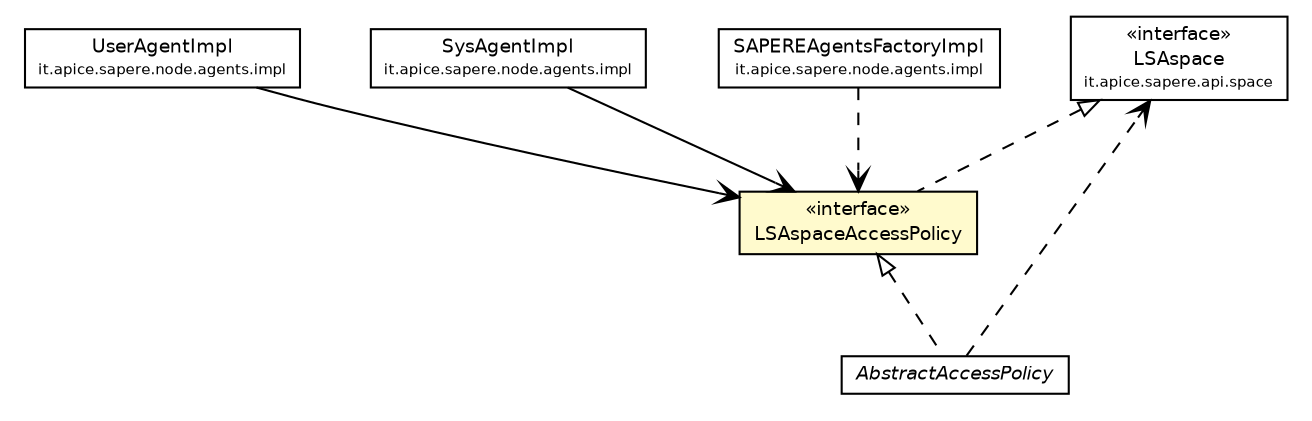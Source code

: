 #!/usr/local/bin/dot
#
# Class diagram 
# Generated by UmlGraph version 4.4 (http://www.spinellis.gr/sw/umlgraph)
#

digraph G {
	edge [fontname="Helvetica",fontsize=10,labelfontname="Helvetica",labelfontsize=10];
	node [fontname="Helvetica",fontsize=10,shape=plaintext];
	// it.apice.sapere.api.space.LSAspace
	c57578 [label=<<table border="0" cellborder="1" cellspacing="0" cellpadding="2" port="p" href="../../api/space/LSAspace.html">
		<tr><td><table border="0" cellspacing="0" cellpadding="1">
			<tr><td> &laquo;interface&raquo; </td></tr>
			<tr><td> LSAspace </td></tr>
			<tr><td><font point-size="7.0"> it.apice.sapere.api.space </font></td></tr>
		</table></td></tr>
		</table>>, fontname="Helvetica", fontcolor="black", fontsize=9.0];
	// it.apice.sapere.node.agents.LSAspaceAccessPolicy
	c57679 [label=<<table border="0" cellborder="1" cellspacing="0" cellpadding="2" port="p" bgcolor="lemonChiffon" href="./LSAspaceAccessPolicy.html">
		<tr><td><table border="0" cellspacing="0" cellpadding="1">
			<tr><td> &laquo;interface&raquo; </td></tr>
			<tr><td> LSAspaceAccessPolicy </td></tr>
		</table></td></tr>
		</table>>, fontname="Helvetica", fontcolor="black", fontsize=9.0];
	// it.apice.sapere.node.agents.AbstractAccessPolicy
	c57681 [label=<<table border="0" cellborder="1" cellspacing="0" cellpadding="2" port="p" href="./AbstractAccessPolicy.html">
		<tr><td><table border="0" cellspacing="0" cellpadding="1">
			<tr><td><font face="Helvetica-Oblique"> AbstractAccessPolicy </font></td></tr>
		</table></td></tr>
		</table>>, fontname="Helvetica", fontcolor="black", fontsize=9.0];
	// it.apice.sapere.node.agents.impl.UserAgentImpl
	c57682 [label=<<table border="0" cellborder="1" cellspacing="0" cellpadding="2" port="p" href="./impl/UserAgentImpl.html">
		<tr><td><table border="0" cellspacing="0" cellpadding="1">
			<tr><td> UserAgentImpl </td></tr>
			<tr><td><font point-size="7.0"> it.apice.sapere.node.agents.impl </font></td></tr>
		</table></td></tr>
		</table>>, fontname="Helvetica", fontcolor="black", fontsize=9.0];
	// it.apice.sapere.node.agents.impl.SysAgentImpl
	c57683 [label=<<table border="0" cellborder="1" cellspacing="0" cellpadding="2" port="p" href="./impl/SysAgentImpl.html">
		<tr><td><table border="0" cellspacing="0" cellpadding="1">
			<tr><td> SysAgentImpl </td></tr>
			<tr><td><font point-size="7.0"> it.apice.sapere.node.agents.impl </font></td></tr>
		</table></td></tr>
		</table>>, fontname="Helvetica", fontcolor="black", fontsize=9.0];
	// it.apice.sapere.node.agents.impl.SAPEREAgentsFactoryImpl
	c57684 [label=<<table border="0" cellborder="1" cellspacing="0" cellpadding="2" port="p" href="./impl/SAPEREAgentsFactoryImpl.html">
		<tr><td><table border="0" cellspacing="0" cellpadding="1">
			<tr><td> SAPEREAgentsFactoryImpl </td></tr>
			<tr><td><font point-size="7.0"> it.apice.sapere.node.agents.impl </font></td></tr>
		</table></td></tr>
		</table>>, fontname="Helvetica", fontcolor="black", fontsize=9.0];
	//it.apice.sapere.node.agents.LSAspaceAccessPolicy implements it.apice.sapere.api.space.LSAspace
	c57578:p -> c57679:p [dir=back,arrowtail=empty,style=dashed];
	//it.apice.sapere.node.agents.AbstractAccessPolicy implements it.apice.sapere.node.agents.LSAspaceAccessPolicy
	c57679:p -> c57681:p [dir=back,arrowtail=empty,style=dashed];
	// it.apice.sapere.node.agents.impl.UserAgentImpl NAVASSOC it.apice.sapere.node.agents.LSAspaceAccessPolicy
	c57682:p -> c57679:p [taillabel="", label="", headlabel="", fontname="Helvetica", fontcolor="black", fontsize=10.0, color="black", arrowhead=open];
	// it.apice.sapere.node.agents.impl.SysAgentImpl NAVASSOC it.apice.sapere.node.agents.LSAspaceAccessPolicy
	c57683:p -> c57679:p [taillabel="", label="", headlabel="", fontname="Helvetica", fontcolor="black", fontsize=10.0, color="black", arrowhead=open];
	// it.apice.sapere.node.agents.AbstractAccessPolicy DEPEND it.apice.sapere.api.space.LSAspace
	c57681:p -> c57578:p [taillabel="", label="", headlabel="", fontname="Helvetica", fontcolor="black", fontsize=10.0, color="black", arrowhead=open, style=dashed];
	// it.apice.sapere.node.agents.impl.SAPEREAgentsFactoryImpl DEPEND it.apice.sapere.node.agents.LSAspaceAccessPolicy
	c57684:p -> c57679:p [taillabel="", label="", headlabel="", fontname="Helvetica", fontcolor="black", fontsize=10.0, color="black", arrowhead=open, style=dashed];
}

